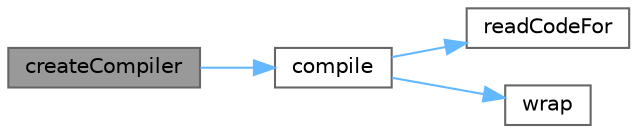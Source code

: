 digraph "createCompiler"
{
 // INTERACTIVE_SVG=YES
 // LATEX_PDF_SIZE
  bgcolor="transparent";
  edge [fontname=Helvetica,fontsize=10,labelfontname=Helvetica,labelfontsize=10];
  node [fontname=Helvetica,fontsize=10,shape=box,height=0.2,width=0.4];
  rankdir="LR";
  Node1 [id="Node000001",label="createCompiler",height=0.2,width=0.4,color="gray40", fillcolor="grey60", style="filled", fontcolor="black",tooltip=" "];
  Node1 -> Node2 [id="edge4_Node000001_Node000002",color="steelblue1",style="solid",tooltip=" "];
  Node2 [id="Node000002",label="compile",height=0.2,width=0.4,color="grey40", fillcolor="white", style="filled",URL="$d5/db5/a00374_aa5ba8fc82448cfd208a589ee41c61a9b.html#aa5ba8fc82448cfd208a589ee41c61a9b",tooltip=" "];
  Node2 -> Node3 [id="edge5_Node000002_Node000003",color="steelblue1",style="solid",tooltip=" "];
  Node3 [id="Node000003",label="readCodeFor",height=0.2,width=0.4,color="grey40", fillcolor="white", style="filled",URL="$d5/db5/a00374_a9815e8378307f50db19258a7e227a9b1.html#a9815e8378307f50db19258a7e227a9b1",tooltip=" "];
  Node2 -> Node4 [id="edge6_Node000002_Node000004",color="steelblue1",style="solid",tooltip=" "];
  Node4 [id="Node000004",label="wrap",height=0.2,width=0.4,color="grey40", fillcolor="white", style="filled",URL="$dc/d98/a01177_a1866ccbf25522c47b5e74afdfd5a90cb.html#a1866ccbf25522c47b5e74afdfd5a90cb",tooltip=" "];
}
